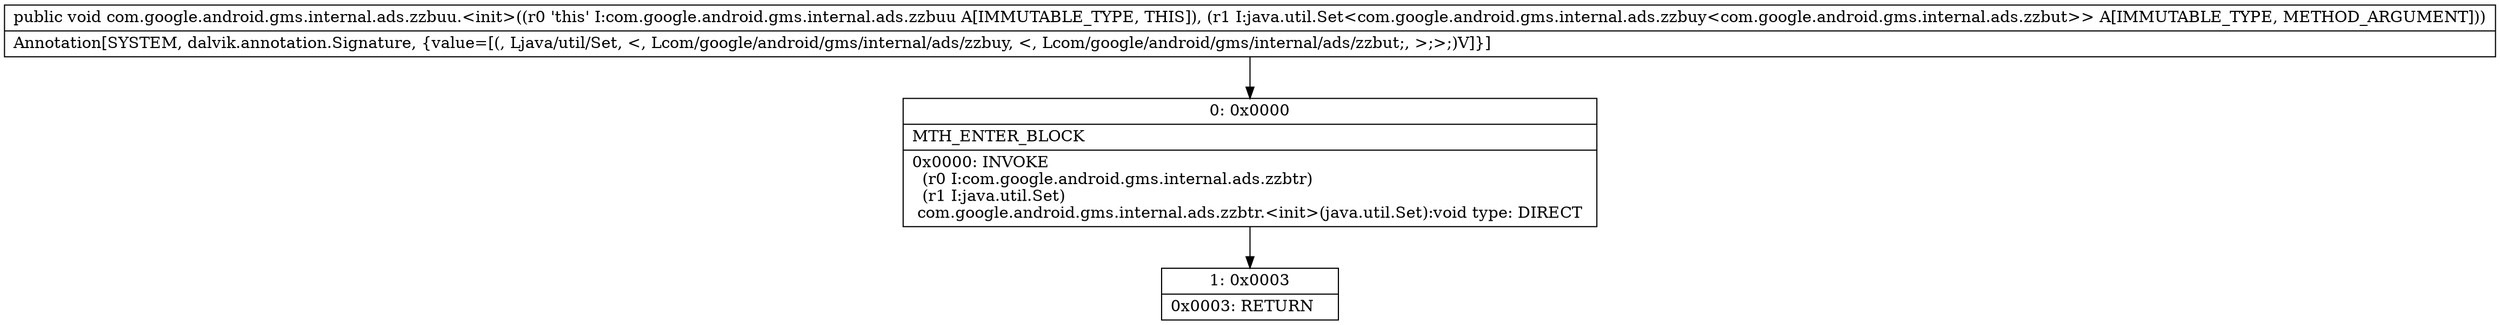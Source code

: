 digraph "CFG forcom.google.android.gms.internal.ads.zzbuu.\<init\>(Ljava\/util\/Set;)V" {
Node_0 [shape=record,label="{0\:\ 0x0000|MTH_ENTER_BLOCK\l|0x0000: INVOKE  \l  (r0 I:com.google.android.gms.internal.ads.zzbtr)\l  (r1 I:java.util.Set)\l com.google.android.gms.internal.ads.zzbtr.\<init\>(java.util.Set):void type: DIRECT \l}"];
Node_1 [shape=record,label="{1\:\ 0x0003|0x0003: RETURN   \l}"];
MethodNode[shape=record,label="{public void com.google.android.gms.internal.ads.zzbuu.\<init\>((r0 'this' I:com.google.android.gms.internal.ads.zzbuu A[IMMUTABLE_TYPE, THIS]), (r1 I:java.util.Set\<com.google.android.gms.internal.ads.zzbuy\<com.google.android.gms.internal.ads.zzbut\>\> A[IMMUTABLE_TYPE, METHOD_ARGUMENT]))  | Annotation[SYSTEM, dalvik.annotation.Signature, \{value=[(, Ljava\/util\/Set, \<, Lcom\/google\/android\/gms\/internal\/ads\/zzbuy, \<, Lcom\/google\/android\/gms\/internal\/ads\/zzbut;, \>;\>;)V]\}]\l}"];
MethodNode -> Node_0;
Node_0 -> Node_1;
}

